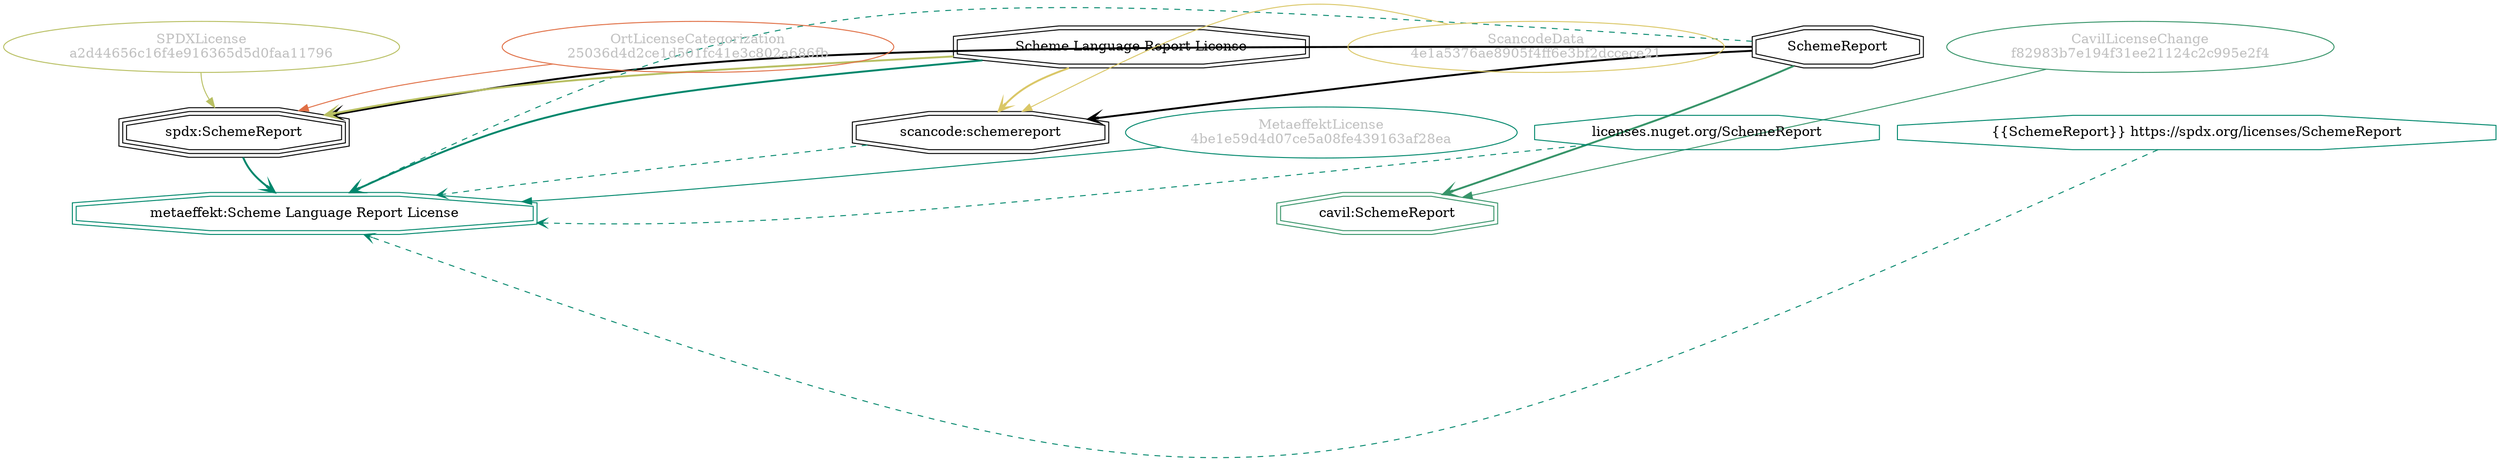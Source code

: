 strict digraph {
    node [shape=box];
    graph [splines=curved];
    3962 [label="SPDXLicense\na2d44656c16f4e916365d5d0faa11796"
         ,fontcolor=gray
         ,color="#b8bf62"
         ,fillcolor="beige;1"
         ,shape=ellipse];
    3963 [label="spdx:SchemeReport"
         ,shape=tripleoctagon];
    3964 [label=SchemeReport
         ,shape=doubleoctagon];
    3965 [label="Scheme Language Report License"
         ,shape=doubleoctagon];
    23183 [label="ScancodeData\n4e1a5376ae8905f4ff6e3bf2dccece21"
          ,fontcolor=gray
          ,color="#dac767"
          ,fillcolor="beige;1"
          ,shape=ellipse];
    23184 [label="scancode:schemereport"
          ,shape=doubleoctagon];
    35211 [label="OrtLicenseCategorization\n25036d4d2ce1d501fc41e3c802a686fb"
          ,fontcolor=gray
          ,color="#e06f45"
          ,fillcolor="beige;1"
          ,shape=ellipse];
    37462 [label="CavilLicenseChange\nf82983b7e194f31ee21124c2c995e2f4"
          ,fontcolor=gray
          ,color="#379469"
          ,fillcolor="beige;1"
          ,shape=ellipse];
    37463 [label="cavil:SchemeReport"
          ,color="#379469"
          ,shape=doubleoctagon];
    48675 [label="MetaeffektLicense\n4be1e59d4d07ce5a08fe439163af28ea"
          ,fontcolor=gray
          ,color="#00876c"
          ,fillcolor="beige;1"
          ,shape=ellipse];
    48676 [label="metaeffekt:Scheme Language Report License"
          ,color="#00876c"
          ,shape=doubleoctagon];
    48677 [label="licenses.nuget.org/SchemeReport"
          ,color="#00876c"
          ,shape=octagon];
    48678 [label="{{SchemeReport}} https://spdx.org/licenses/SchemeReport"
          ,color="#00876c"
          ,shape=octagon];
    3962 -> 3963 [weight=0.5
                 ,color="#b8bf62"];
    3963 -> 48676 [style=bold
                  ,arrowhead=vee
                  ,weight=0.7
                  ,color="#00876c"];
    3964 -> 3963 [style=bold
                 ,arrowhead=vee
                 ,weight=0.7];
    3964 -> 23184 [style=bold
                  ,arrowhead=vee
                  ,weight=0.7];
    3964 -> 37463 [style=bold
                  ,arrowhead=vee
                  ,weight=0.7
                  ,color="#379469"];
    3964 -> 37463 [style=bold
                  ,arrowhead=vee
                  ,weight=0.7
                  ,color="#379469"];
    3964 -> 48676 [style=dashed
                  ,arrowhead=vee
                  ,weight=0.5
                  ,color="#00876c"];
    3965 -> 3963 [style=bold
                 ,arrowhead=vee
                 ,weight=0.7
                 ,color="#b8bf62"];
    3965 -> 23184 [style=bold
                  ,arrowhead=vee
                  ,weight=0.7
                  ,color="#dac767"];
    3965 -> 48676 [style=bold
                  ,arrowhead=vee
                  ,weight=0.7
                  ,color="#00876c"];
    3965 -> 48676 [style=bold
                  ,arrowhead=vee
                  ,weight=0.7
                  ,color="#00876c"];
    23183 -> 23184 [weight=0.5
                   ,color="#dac767"];
    23184 -> 48676 [style=dashed
                   ,arrowhead=vee
                   ,weight=0.5
                   ,color="#00876c"];
    35211 -> 3963 [weight=0.5
                  ,color="#e06f45"];
    37462 -> 37463 [weight=0.5
                   ,color="#379469"];
    48675 -> 48676 [weight=0.5
                   ,color="#00876c"];
    48677 -> 48676 [style=dashed
                   ,arrowhead=vee
                   ,weight=0.5
                   ,color="#00876c"];
    48678 -> 48676 [style=dashed
                   ,arrowhead=vee
                   ,weight=0.5
                   ,color="#00876c"];
}
